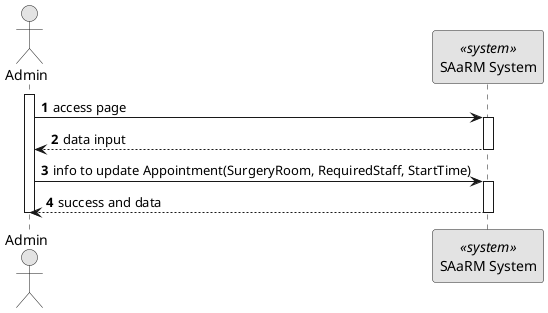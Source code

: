 @startuml 5.1.8
skinparam monochrome true
skinparam packageStyle rectangle
skinparam shadowing false

autonumber

actor "Admin" as AD
participant "SAaRM System" as SYS <<system>>

activate AD
AD -> SYS: access page
activate SYS
SYS --> AD : data input
deactivate SYS
AD -> SYS : info to update Appointment(SurgeryRoom, RequiredStaff, StartTime)
activate SYS
SYS --> AD : success and data

deactivate SYS

deactivate AD



@enduml